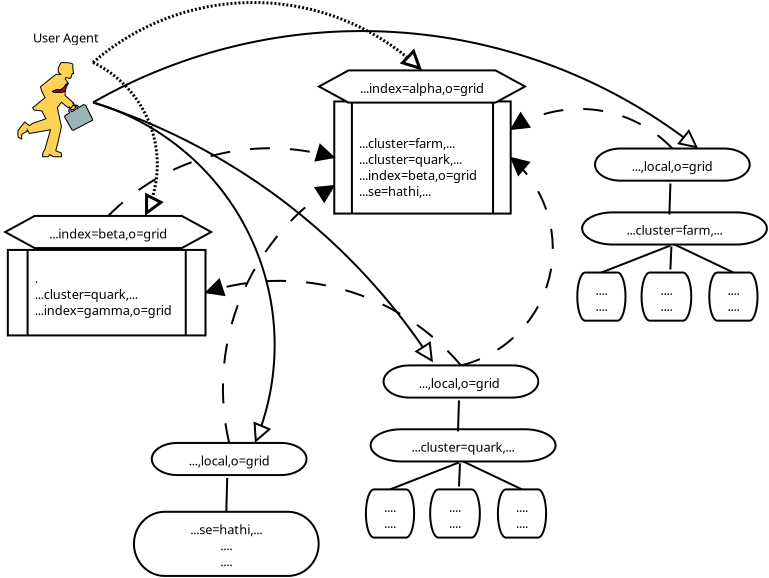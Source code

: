 <?xml version="1.0" encoding="UTF-8"?>
<dia:diagram xmlns:dia="http://www.lysator.liu.se/~alla/dia/">
  <dia:layer name="Background" visible="true">
    <dia:group>
      <dia:object type="Flowchart - Terminal" version="0" id="O0">
        <dia:attribute name="obj_pos">
          <dia:point val="21.529,19.15"/>
        </dia:attribute>
        <dia:attribute name="obj_bb">
          <dia:rectangle val="21.48,19.1;29.315,20.807"/>
        </dia:attribute>
        <dia:attribute name="elem_corner">
          <dia:point val="21.529,19.15"/>
        </dia:attribute>
        <dia:attribute name="elem_width">
          <dia:real val="7.736"/>
        </dia:attribute>
        <dia:attribute name="elem_height">
          <dia:real val="1.607"/>
        </dia:attribute>
        <dia:attribute name="show_background">
          <dia:boolean val="true"/>
        </dia:attribute>
        <dia:attribute name="flip_horizontal">
          <dia:boolean val="false"/>
        </dia:attribute>
        <dia:attribute name="flip_vertical">
          <dia:boolean val="false"/>
        </dia:attribute>
        <dia:attribute name="padding">
          <dia:real val="0.354"/>
        </dia:attribute>
        <dia:attribute name="text">
          <dia:composite type="text">
            <dia:attribute name="string">
              <dia:string>#...,local,o=grid#</dia:string>
            </dia:attribute>
            <dia:attribute name="font">
              <dia:font family="sans" style="0" name="Helvetica"/>
            </dia:attribute>
            <dia:attribute name="height">
              <dia:real val="0.8"/>
            </dia:attribute>
            <dia:attribute name="pos">
              <dia:point val="25.397,20.204"/>
            </dia:attribute>
            <dia:attribute name="color">
              <dia:color val="#000000"/>
            </dia:attribute>
            <dia:attribute name="alignment">
              <dia:enum val="1"/>
            </dia:attribute>
          </dia:composite>
        </dia:attribute>
      </dia:object>
      <dia:object type="Standard - Text" version="0" id="O1">
        <dia:attribute name="obj_pos">
          <dia:point val="26.15,19.35"/>
        </dia:attribute>
        <dia:attribute name="obj_bb">
          <dia:rectangle val="26.15,18.7;26.15,19.7"/>
        </dia:attribute>
        <dia:attribute name="text">
          <dia:composite type="text">
            <dia:attribute name="string">
              <dia:string>##</dia:string>
            </dia:attribute>
            <dia:attribute name="font">
              <dia:font family="sans" style="0" name="Helvetica"/>
            </dia:attribute>
            <dia:attribute name="height">
              <dia:real val="0.8"/>
            </dia:attribute>
            <dia:attribute name="pos">
              <dia:point val="26.15,19.35"/>
            </dia:attribute>
            <dia:attribute name="color">
              <dia:color val="#000000"/>
            </dia:attribute>
            <dia:attribute name="alignment">
              <dia:enum val="0"/>
            </dia:attribute>
          </dia:composite>
        </dia:attribute>
      </dia:object>
      <dia:object type="Flowchart - Terminal" version="0" id="O2">
        <dia:attribute name="obj_pos">
          <dia:point val="20.887,22.343"/>
        </dia:attribute>
        <dia:attribute name="obj_bb">
          <dia:rectangle val="20.837,22.293;30.173,24"/>
        </dia:attribute>
        <dia:attribute name="elem_corner">
          <dia:point val="20.887,22.343"/>
        </dia:attribute>
        <dia:attribute name="elem_width">
          <dia:real val="9.236"/>
        </dia:attribute>
        <dia:attribute name="elem_height">
          <dia:real val="1.607"/>
        </dia:attribute>
        <dia:attribute name="show_background">
          <dia:boolean val="true"/>
        </dia:attribute>
        <dia:attribute name="flip_horizontal">
          <dia:boolean val="false"/>
        </dia:attribute>
        <dia:attribute name="flip_vertical">
          <dia:boolean val="false"/>
        </dia:attribute>
        <dia:attribute name="padding">
          <dia:real val="0.354"/>
        </dia:attribute>
        <dia:attribute name="text">
          <dia:composite type="text">
            <dia:attribute name="string">
              <dia:string>#...cluster=quark,...#</dia:string>
            </dia:attribute>
            <dia:attribute name="font">
              <dia:font family="sans" style="0" name="Helvetica"/>
            </dia:attribute>
            <dia:attribute name="height">
              <dia:real val="0.8"/>
            </dia:attribute>
            <dia:attribute name="pos">
              <dia:point val="25.505,23.396"/>
            </dia:attribute>
            <dia:attribute name="color">
              <dia:color val="#000000"/>
            </dia:attribute>
            <dia:attribute name="alignment">
              <dia:enum val="1"/>
            </dia:attribute>
          </dia:composite>
        </dia:attribute>
      </dia:object>
      <dia:object type="Flowchart - Terminal" version="0" id="O3">
        <dia:attribute name="obj_pos">
          <dia:point val="27.245,25.35"/>
        </dia:attribute>
        <dia:attribute name="obj_bb">
          <dia:rectangle val="27.195,25.3;29.705,27.807"/>
        </dia:attribute>
        <dia:attribute name="elem_corner">
          <dia:point val="27.245,25.35"/>
        </dia:attribute>
        <dia:attribute name="elem_width">
          <dia:real val="2.411"/>
        </dia:attribute>
        <dia:attribute name="elem_height">
          <dia:real val="2.407"/>
        </dia:attribute>
        <dia:attribute name="show_background">
          <dia:boolean val="true"/>
        </dia:attribute>
        <dia:attribute name="flip_horizontal">
          <dia:boolean val="false"/>
        </dia:attribute>
        <dia:attribute name="flip_vertical">
          <dia:boolean val="false"/>
        </dia:attribute>
        <dia:attribute name="padding">
          <dia:real val="0.354"/>
        </dia:attribute>
        <dia:attribute name="text">
          <dia:composite type="text">
            <dia:attribute name="string">
              <dia:string>#....
....#</dia:string>
            </dia:attribute>
            <dia:attribute name="font">
              <dia:font family="sans" style="0" name="Helvetica"/>
            </dia:attribute>
            <dia:attribute name="height">
              <dia:real val="0.8"/>
            </dia:attribute>
            <dia:attribute name="pos">
              <dia:point val="28.45,26.404"/>
            </dia:attribute>
            <dia:attribute name="color">
              <dia:color val="#000000"/>
            </dia:attribute>
            <dia:attribute name="alignment">
              <dia:enum val="1"/>
            </dia:attribute>
          </dia:composite>
        </dia:attribute>
      </dia:object>
      <dia:object type="Flowchart - Terminal" version="0" id="O4">
        <dia:attribute name="obj_pos">
          <dia:point val="20.645,25.35"/>
        </dia:attribute>
        <dia:attribute name="obj_bb">
          <dia:rectangle val="20.595,25.3;23.105,27.807"/>
        </dia:attribute>
        <dia:attribute name="elem_corner">
          <dia:point val="20.645,25.35"/>
        </dia:attribute>
        <dia:attribute name="elem_width">
          <dia:real val="2.411"/>
        </dia:attribute>
        <dia:attribute name="elem_height">
          <dia:real val="2.407"/>
        </dia:attribute>
        <dia:attribute name="show_background">
          <dia:boolean val="true"/>
        </dia:attribute>
        <dia:attribute name="flip_horizontal">
          <dia:boolean val="false"/>
        </dia:attribute>
        <dia:attribute name="flip_vertical">
          <dia:boolean val="false"/>
        </dia:attribute>
        <dia:attribute name="padding">
          <dia:real val="0.354"/>
        </dia:attribute>
        <dia:attribute name="text">
          <dia:composite type="text">
            <dia:attribute name="string">
              <dia:string>#....
....#</dia:string>
            </dia:attribute>
            <dia:attribute name="font">
              <dia:font family="sans" style="0" name="Helvetica"/>
            </dia:attribute>
            <dia:attribute name="height">
              <dia:real val="0.8"/>
            </dia:attribute>
            <dia:attribute name="pos">
              <dia:point val="21.85,26.404"/>
            </dia:attribute>
            <dia:attribute name="color">
              <dia:color val="#000000"/>
            </dia:attribute>
            <dia:attribute name="alignment">
              <dia:enum val="1"/>
            </dia:attribute>
          </dia:composite>
        </dia:attribute>
      </dia:object>
      <dia:object type="Flowchart - Terminal" version="0" id="O5">
        <dia:attribute name="obj_pos">
          <dia:point val="23.857,25.35"/>
        </dia:attribute>
        <dia:attribute name="obj_bb">
          <dia:rectangle val="23.807,25.3;26.393,27.807"/>
        </dia:attribute>
        <dia:attribute name="elem_corner">
          <dia:point val="23.857,25.35"/>
        </dia:attribute>
        <dia:attribute name="elem_width">
          <dia:real val="2.486"/>
        </dia:attribute>
        <dia:attribute name="elem_height">
          <dia:real val="2.407"/>
        </dia:attribute>
        <dia:attribute name="show_background">
          <dia:boolean val="true"/>
        </dia:attribute>
        <dia:attribute name="flip_horizontal">
          <dia:boolean val="false"/>
        </dia:attribute>
        <dia:attribute name="flip_vertical">
          <dia:boolean val="false"/>
        </dia:attribute>
        <dia:attribute name="padding">
          <dia:real val="0.354"/>
        </dia:attribute>
        <dia:attribute name="text">
          <dia:composite type="text">
            <dia:attribute name="string">
              <dia:string>#....
....#</dia:string>
            </dia:attribute>
            <dia:attribute name="font">
              <dia:font family="sans" style="0" name="Helvetica"/>
            </dia:attribute>
            <dia:attribute name="height">
              <dia:real val="0.8"/>
            </dia:attribute>
            <dia:attribute name="pos">
              <dia:point val="25.1,26.404"/>
            </dia:attribute>
            <dia:attribute name="color">
              <dia:color val="#000000"/>
            </dia:attribute>
            <dia:attribute name="alignment">
              <dia:enum val="1"/>
            </dia:attribute>
          </dia:composite>
        </dia:attribute>
      </dia:object>
      <dia:object type="Standard - Line" version="0" id="O6">
        <dia:attribute name="obj_pos">
          <dia:point val="25.3,20.9"/>
        </dia:attribute>
        <dia:attribute name="obj_bb">
          <dia:rectangle val="25.198,20.848;25.352,22.502"/>
        </dia:attribute>
        <dia:attribute name="conn_endpoints">
          <dia:point val="25.3,20.9"/>
          <dia:point val="25.25,22.45"/>
        </dia:attribute>
        <dia:attribute name="numcp">
          <dia:int val="1"/>
        </dia:attribute>
      </dia:object>
      <dia:object type="Standard - Line" version="0" id="O7">
        <dia:attribute name="obj_pos">
          <dia:point val="21.85,25.35"/>
        </dia:attribute>
        <dia:attribute name="obj_bb">
          <dia:rectangle val="21.785,23.935;25.365,25.415"/>
        </dia:attribute>
        <dia:attribute name="conn_endpoints">
          <dia:point val="21.85,25.35"/>
          <dia:point val="25.3,24"/>
        </dia:attribute>
        <dia:attribute name="numcp">
          <dia:int val="1"/>
        </dia:attribute>
        <dia:connections>
          <dia:connection handle="0" to="O4" connection="2"/>
        </dia:connections>
      </dia:object>
      <dia:object type="Standard - Line" version="0" id="O8">
        <dia:attribute name="obj_pos">
          <dia:point val="28.45,25.35"/>
        </dia:attribute>
        <dia:attribute name="obj_bb">
          <dia:rectangle val="25.439,23.883;28.517,25.417"/>
        </dia:attribute>
        <dia:attribute name="conn_endpoints">
          <dia:point val="28.45,25.35"/>
          <dia:point val="25.505,23.95"/>
        </dia:attribute>
        <dia:attribute name="numcp">
          <dia:int val="1"/>
        </dia:attribute>
        <dia:connections>
          <dia:connection handle="0" to="O3" connection="2"/>
          <dia:connection handle="1" to="O2" connection="14"/>
        </dia:connections>
      </dia:object>
      <dia:object type="Standard - Line" version="0" id="O9">
        <dia:attribute name="obj_pos">
          <dia:point val="25.3,25.2"/>
        </dia:attribute>
        <dia:attribute name="obj_bb">
          <dia:rectangle val="25.248,23.998;25.402,25.252"/>
        </dia:attribute>
        <dia:attribute name="conn_endpoints">
          <dia:point val="25.3,25.2"/>
          <dia:point val="25.35,24.05"/>
        </dia:attribute>
        <dia:attribute name="numcp">
          <dia:int val="1"/>
        </dia:attribute>
      </dia:object>
    </dia:group>
    <dia:group>
      <dia:object type="Flowchart - Terminal" version="0" id="O10">
        <dia:attribute name="obj_pos">
          <dia:point val="32.1,8.305"/>
        </dia:attribute>
        <dia:attribute name="obj_bb">
          <dia:rectangle val="32.05,8.255;39.886,9.962"/>
        </dia:attribute>
        <dia:attribute name="elem_corner">
          <dia:point val="32.1,8.305"/>
        </dia:attribute>
        <dia:attribute name="elem_width">
          <dia:real val="7.736"/>
        </dia:attribute>
        <dia:attribute name="elem_height">
          <dia:real val="1.607"/>
        </dia:attribute>
        <dia:attribute name="show_background">
          <dia:boolean val="true"/>
        </dia:attribute>
        <dia:attribute name="flip_horizontal">
          <dia:boolean val="false"/>
        </dia:attribute>
        <dia:attribute name="flip_vertical">
          <dia:boolean val="false"/>
        </dia:attribute>
        <dia:attribute name="padding">
          <dia:real val="0.354"/>
        </dia:attribute>
        <dia:attribute name="text">
          <dia:composite type="text">
            <dia:attribute name="string">
              <dia:string>#...,local,o=grid#</dia:string>
            </dia:attribute>
            <dia:attribute name="font">
              <dia:font family="sans" style="0" name="Helvetica"/>
            </dia:attribute>
            <dia:attribute name="height">
              <dia:real val="0.8"/>
            </dia:attribute>
            <dia:attribute name="pos">
              <dia:point val="35.968,9.359"/>
            </dia:attribute>
            <dia:attribute name="color">
              <dia:color val="#000000"/>
            </dia:attribute>
            <dia:attribute name="alignment">
              <dia:enum val="1"/>
            </dia:attribute>
          </dia:composite>
        </dia:attribute>
      </dia:object>
      <dia:object type="Standard - Text" version="0" id="O11">
        <dia:attribute name="obj_pos">
          <dia:point val="36.72,8.505"/>
        </dia:attribute>
        <dia:attribute name="obj_bb">
          <dia:rectangle val="36.72,7.855;36.72,8.855"/>
        </dia:attribute>
        <dia:attribute name="text">
          <dia:composite type="text">
            <dia:attribute name="string">
              <dia:string>##</dia:string>
            </dia:attribute>
            <dia:attribute name="font">
              <dia:font family="sans" style="0" name="Helvetica"/>
            </dia:attribute>
            <dia:attribute name="height">
              <dia:real val="0.8"/>
            </dia:attribute>
            <dia:attribute name="pos">
              <dia:point val="36.72,8.505"/>
            </dia:attribute>
            <dia:attribute name="color">
              <dia:color val="#000000"/>
            </dia:attribute>
            <dia:attribute name="alignment">
              <dia:enum val="0"/>
            </dia:attribute>
          </dia:composite>
        </dia:attribute>
      </dia:object>
      <dia:object type="Flowchart - Terminal" version="0" id="O12">
        <dia:attribute name="obj_pos">
          <dia:point val="31.458,11.498"/>
        </dia:attribute>
        <dia:attribute name="obj_bb">
          <dia:rectangle val="31.408,11.448;40.743,13.155"/>
        </dia:attribute>
        <dia:attribute name="elem_corner">
          <dia:point val="31.458,11.498"/>
        </dia:attribute>
        <dia:attribute name="elem_width">
          <dia:real val="9.236"/>
        </dia:attribute>
        <dia:attribute name="elem_height">
          <dia:real val="1.607"/>
        </dia:attribute>
        <dia:attribute name="show_background">
          <dia:boolean val="true"/>
        </dia:attribute>
        <dia:attribute name="flip_horizontal">
          <dia:boolean val="false"/>
        </dia:attribute>
        <dia:attribute name="flip_vertical">
          <dia:boolean val="false"/>
        </dia:attribute>
        <dia:attribute name="padding">
          <dia:real val="0.354"/>
        </dia:attribute>
        <dia:attribute name="text">
          <dia:composite type="text">
            <dia:attribute name="string">
              <dia:string>#...cluster=farm,...#</dia:string>
            </dia:attribute>
            <dia:attribute name="font">
              <dia:font family="sans" style="0" name="Helvetica"/>
            </dia:attribute>
            <dia:attribute name="height">
              <dia:real val="0.8"/>
            </dia:attribute>
            <dia:attribute name="pos">
              <dia:point val="36.076,12.551"/>
            </dia:attribute>
            <dia:attribute name="color">
              <dia:color val="#000000"/>
            </dia:attribute>
            <dia:attribute name="alignment">
              <dia:enum val="1"/>
            </dia:attribute>
          </dia:composite>
        </dia:attribute>
      </dia:object>
      <dia:object type="Flowchart - Terminal" version="0" id="O13">
        <dia:attribute name="obj_pos">
          <dia:point val="37.815,14.505"/>
        </dia:attribute>
        <dia:attribute name="obj_bb">
          <dia:rectangle val="37.765,14.455;40.276,16.962"/>
        </dia:attribute>
        <dia:attribute name="elem_corner">
          <dia:point val="37.815,14.505"/>
        </dia:attribute>
        <dia:attribute name="elem_width">
          <dia:real val="2.411"/>
        </dia:attribute>
        <dia:attribute name="elem_height">
          <dia:real val="2.407"/>
        </dia:attribute>
        <dia:attribute name="show_background">
          <dia:boolean val="true"/>
        </dia:attribute>
        <dia:attribute name="flip_horizontal">
          <dia:boolean val="false"/>
        </dia:attribute>
        <dia:attribute name="flip_vertical">
          <dia:boolean val="false"/>
        </dia:attribute>
        <dia:attribute name="padding">
          <dia:real val="0.354"/>
        </dia:attribute>
        <dia:attribute name="text">
          <dia:composite type="text">
            <dia:attribute name="string">
              <dia:string>#....
....#</dia:string>
            </dia:attribute>
            <dia:attribute name="font">
              <dia:font family="sans" style="0" name="Helvetica"/>
            </dia:attribute>
            <dia:attribute name="height">
              <dia:real val="0.8"/>
            </dia:attribute>
            <dia:attribute name="pos">
              <dia:point val="39.02,15.559"/>
            </dia:attribute>
            <dia:attribute name="color">
              <dia:color val="#000000"/>
            </dia:attribute>
            <dia:attribute name="alignment">
              <dia:enum val="1"/>
            </dia:attribute>
          </dia:composite>
        </dia:attribute>
      </dia:object>
      <dia:object type="Flowchart - Terminal" version="0" id="O14">
        <dia:attribute name="obj_pos">
          <dia:point val="31.215,14.505"/>
        </dia:attribute>
        <dia:attribute name="obj_bb">
          <dia:rectangle val="31.165,14.455;33.676,16.962"/>
        </dia:attribute>
        <dia:attribute name="elem_corner">
          <dia:point val="31.215,14.505"/>
        </dia:attribute>
        <dia:attribute name="elem_width">
          <dia:real val="2.411"/>
        </dia:attribute>
        <dia:attribute name="elem_height">
          <dia:real val="2.407"/>
        </dia:attribute>
        <dia:attribute name="show_background">
          <dia:boolean val="true"/>
        </dia:attribute>
        <dia:attribute name="flip_horizontal">
          <dia:boolean val="false"/>
        </dia:attribute>
        <dia:attribute name="flip_vertical">
          <dia:boolean val="false"/>
        </dia:attribute>
        <dia:attribute name="padding">
          <dia:real val="0.354"/>
        </dia:attribute>
        <dia:attribute name="text">
          <dia:composite type="text">
            <dia:attribute name="string">
              <dia:string>#....
....#</dia:string>
            </dia:attribute>
            <dia:attribute name="font">
              <dia:font family="sans" style="0" name="Helvetica"/>
            </dia:attribute>
            <dia:attribute name="height">
              <dia:real val="0.8"/>
            </dia:attribute>
            <dia:attribute name="pos">
              <dia:point val="32.42,15.559"/>
            </dia:attribute>
            <dia:attribute name="color">
              <dia:color val="#000000"/>
            </dia:attribute>
            <dia:attribute name="alignment">
              <dia:enum val="1"/>
            </dia:attribute>
          </dia:composite>
        </dia:attribute>
      </dia:object>
      <dia:object type="Flowchart - Terminal" version="0" id="O15">
        <dia:attribute name="obj_pos">
          <dia:point val="34.428,14.505"/>
        </dia:attribute>
        <dia:attribute name="obj_bb">
          <dia:rectangle val="34.377,14.455;36.963,16.962"/>
        </dia:attribute>
        <dia:attribute name="elem_corner">
          <dia:point val="34.428,14.505"/>
        </dia:attribute>
        <dia:attribute name="elem_width">
          <dia:real val="2.486"/>
        </dia:attribute>
        <dia:attribute name="elem_height">
          <dia:real val="2.407"/>
        </dia:attribute>
        <dia:attribute name="show_background">
          <dia:boolean val="true"/>
        </dia:attribute>
        <dia:attribute name="flip_horizontal">
          <dia:boolean val="false"/>
        </dia:attribute>
        <dia:attribute name="flip_vertical">
          <dia:boolean val="false"/>
        </dia:attribute>
        <dia:attribute name="padding">
          <dia:real val="0.354"/>
        </dia:attribute>
        <dia:attribute name="text">
          <dia:composite type="text">
            <dia:attribute name="string">
              <dia:string>#....
....#</dia:string>
            </dia:attribute>
            <dia:attribute name="font">
              <dia:font family="sans" style="0" name="Helvetica"/>
            </dia:attribute>
            <dia:attribute name="height">
              <dia:real val="0.8"/>
            </dia:attribute>
            <dia:attribute name="pos">
              <dia:point val="35.67,15.559"/>
            </dia:attribute>
            <dia:attribute name="color">
              <dia:color val="#000000"/>
            </dia:attribute>
            <dia:attribute name="alignment">
              <dia:enum val="1"/>
            </dia:attribute>
          </dia:composite>
        </dia:attribute>
      </dia:object>
      <dia:object type="Standard - Line" version="0" id="O16">
        <dia:attribute name="obj_pos">
          <dia:point val="35.87,10.055"/>
        </dia:attribute>
        <dia:attribute name="obj_bb">
          <dia:rectangle val="35.769,10.003;35.922,11.657"/>
        </dia:attribute>
        <dia:attribute name="conn_endpoints">
          <dia:point val="35.87,10.055"/>
          <dia:point val="35.82,11.605"/>
        </dia:attribute>
        <dia:attribute name="numcp">
          <dia:int val="1"/>
        </dia:attribute>
      </dia:object>
      <dia:object type="Standard - Line" version="0" id="O17">
        <dia:attribute name="obj_pos">
          <dia:point val="32.42,14.505"/>
        </dia:attribute>
        <dia:attribute name="obj_bb">
          <dia:rectangle val="32.355,13.09;35.935,14.57"/>
        </dia:attribute>
        <dia:attribute name="conn_endpoints">
          <dia:point val="32.42,14.505"/>
          <dia:point val="35.87,13.155"/>
        </dia:attribute>
        <dia:attribute name="numcp">
          <dia:int val="1"/>
        </dia:attribute>
        <dia:connections>
          <dia:connection handle="0" to="O14" connection="2"/>
        </dia:connections>
      </dia:object>
      <dia:object type="Standard - Line" version="0" id="O18">
        <dia:attribute name="obj_pos">
          <dia:point val="39.02,14.505"/>
        </dia:attribute>
        <dia:attribute name="obj_bb">
          <dia:rectangle val="36.009,13.038;39.087,14.572"/>
        </dia:attribute>
        <dia:attribute name="conn_endpoints">
          <dia:point val="39.02,14.505"/>
          <dia:point val="36.076,13.105"/>
        </dia:attribute>
        <dia:attribute name="numcp">
          <dia:int val="1"/>
        </dia:attribute>
        <dia:connections>
          <dia:connection handle="0" to="O13" connection="2"/>
          <dia:connection handle="1" to="O12" connection="14"/>
        </dia:connections>
      </dia:object>
      <dia:object type="Standard - Line" version="0" id="O19">
        <dia:attribute name="obj_pos">
          <dia:point val="35.87,14.355"/>
        </dia:attribute>
        <dia:attribute name="obj_bb">
          <dia:rectangle val="35.818,13.153;35.972,14.407"/>
        </dia:attribute>
        <dia:attribute name="conn_endpoints">
          <dia:point val="35.87,14.355"/>
          <dia:point val="35.92,13.205"/>
        </dia:attribute>
        <dia:attribute name="numcp">
          <dia:int val="1"/>
        </dia:attribute>
      </dia:object>
    </dia:group>
    <dia:group>
      <dia:object type="Flowchart - Terminal" version="0" id="O20">
        <dia:attribute name="obj_pos">
          <dia:point val="9.94,23.025"/>
        </dia:attribute>
        <dia:attribute name="obj_bb">
          <dia:rectangle val="9.89,22.975;17.726,24.682"/>
        </dia:attribute>
        <dia:attribute name="elem_corner">
          <dia:point val="9.94,23.025"/>
        </dia:attribute>
        <dia:attribute name="elem_width">
          <dia:real val="7.736"/>
        </dia:attribute>
        <dia:attribute name="elem_height">
          <dia:real val="1.607"/>
        </dia:attribute>
        <dia:attribute name="show_background">
          <dia:boolean val="true"/>
        </dia:attribute>
        <dia:attribute name="flip_horizontal">
          <dia:boolean val="false"/>
        </dia:attribute>
        <dia:attribute name="flip_vertical">
          <dia:boolean val="false"/>
        </dia:attribute>
        <dia:attribute name="padding">
          <dia:real val="0.354"/>
        </dia:attribute>
        <dia:attribute name="text">
          <dia:composite type="text">
            <dia:attribute name="string">
              <dia:string>#...,local,o=grid#</dia:string>
            </dia:attribute>
            <dia:attribute name="font">
              <dia:font family="sans" style="0" name="Helvetica"/>
            </dia:attribute>
            <dia:attribute name="height">
              <dia:real val="0.8"/>
            </dia:attribute>
            <dia:attribute name="pos">
              <dia:point val="13.808,24.079"/>
            </dia:attribute>
            <dia:attribute name="color">
              <dia:color val="#000000"/>
            </dia:attribute>
            <dia:attribute name="alignment">
              <dia:enum val="1"/>
            </dia:attribute>
          </dia:composite>
        </dia:attribute>
      </dia:object>
      <dia:object type="Standard - Text" version="0" id="O21">
        <dia:attribute name="obj_pos">
          <dia:point val="14.56,23.225"/>
        </dia:attribute>
        <dia:attribute name="obj_bb">
          <dia:rectangle val="14.56,22.575;14.56,23.575"/>
        </dia:attribute>
        <dia:attribute name="text">
          <dia:composite type="text">
            <dia:attribute name="string">
              <dia:string>##</dia:string>
            </dia:attribute>
            <dia:attribute name="font">
              <dia:font family="sans" style="0" name="Helvetica"/>
            </dia:attribute>
            <dia:attribute name="height">
              <dia:real val="0.8"/>
            </dia:attribute>
            <dia:attribute name="pos">
              <dia:point val="14.56,23.225"/>
            </dia:attribute>
            <dia:attribute name="color">
              <dia:color val="#000000"/>
            </dia:attribute>
            <dia:attribute name="alignment">
              <dia:enum val="0"/>
            </dia:attribute>
          </dia:composite>
        </dia:attribute>
      </dia:object>
      <dia:object type="Flowchart - Terminal" version="0" id="O22">
        <dia:attribute name="obj_pos">
          <dia:point val="9.048,26.468"/>
        </dia:attribute>
        <dia:attribute name="obj_bb">
          <dia:rectangle val="8.998,26.418;18.334,29.725"/>
        </dia:attribute>
        <dia:attribute name="elem_corner">
          <dia:point val="9.048,26.468"/>
        </dia:attribute>
        <dia:attribute name="elem_width">
          <dia:real val="9.236"/>
        </dia:attribute>
        <dia:attribute name="elem_height">
          <dia:real val="3.207"/>
        </dia:attribute>
        <dia:attribute name="show_background">
          <dia:boolean val="true"/>
        </dia:attribute>
        <dia:attribute name="flip_horizontal">
          <dia:boolean val="false"/>
        </dia:attribute>
        <dia:attribute name="flip_vertical">
          <dia:boolean val="false"/>
        </dia:attribute>
        <dia:attribute name="padding">
          <dia:real val="0.354"/>
        </dia:attribute>
        <dia:attribute name="text">
          <dia:composite type="text">
            <dia:attribute name="string">
              <dia:string>#...se=hathi,...
....
....#</dia:string>
            </dia:attribute>
            <dia:attribute name="font">
              <dia:font family="sans" style="0" name="Helvetica"/>
            </dia:attribute>
            <dia:attribute name="height">
              <dia:real val="0.8"/>
            </dia:attribute>
            <dia:attribute name="pos">
              <dia:point val="13.666,27.521"/>
            </dia:attribute>
            <dia:attribute name="color">
              <dia:color val="#000000"/>
            </dia:attribute>
            <dia:attribute name="alignment">
              <dia:enum val="1"/>
            </dia:attribute>
          </dia:composite>
        </dia:attribute>
      </dia:object>
      <dia:object type="Standard - Line" version="0" id="O23">
        <dia:attribute name="obj_pos">
          <dia:point val="13.71,24.775"/>
        </dia:attribute>
        <dia:attribute name="obj_bb">
          <dia:rectangle val="13.614,24.724;13.762,26.519"/>
        </dia:attribute>
        <dia:attribute name="conn_endpoints">
          <dia:point val="13.71,24.775"/>
          <dia:point val="13.666,26.468"/>
        </dia:attribute>
        <dia:attribute name="numcp">
          <dia:int val="1"/>
        </dia:attribute>
        <dia:connections>
          <dia:connection handle="1" to="O22" connection="2"/>
        </dia:connections>
      </dia:object>
    </dia:group>
    <dia:object type="Standard - Arc" version="0" id="O24">
      <dia:attribute name="obj_pos">
        <dia:point val="35.968,8.305"/>
      </dia:attribute>
      <dia:attribute name="obj_bb">
        <dia:rectangle val="27.742,6.277;36.023,8.361"/>
      </dia:attribute>
      <dia:attribute name="conn_endpoints">
        <dia:point val="35.968,8.305"/>
        <dia:point val="27.886,7.352"/>
      </dia:attribute>
      <dia:attribute name="curve_distance">
        <dia:real val="1.468"/>
      </dia:attribute>
      <dia:attribute name="line_style">
        <dia:enum val="1"/>
      </dia:attribute>
      <dia:attribute name="end_arrow">
        <dia:enum val="3"/>
      </dia:attribute>
      <dia:attribute name="end_arrow_length">
        <dia:real val="0.8"/>
      </dia:attribute>
      <dia:attribute name="end_arrow_width">
        <dia:real val="0.8"/>
      </dia:attribute>
      <dia:connections>
        <dia:connection handle="0" to="O10" connection="2"/>
        <dia:connection handle="1" to="O31" connection="9"/>
      </dia:connections>
    </dia:object>
    <dia:object type="Standard - Arc" version="0" id="O25">
      <dia:attribute name="obj_pos">
        <dia:point val="25.397,19.15"/>
      </dia:attribute>
      <dia:attribute name="obj_bb">
        <dia:rectangle val="25.337,8.519;30.04,19.21"/>
      </dia:attribute>
      <dia:attribute name="conn_endpoints">
        <dia:point val="25.397,19.15"/>
        <dia:point val="27.886,8.754"/>
      </dia:attribute>
      <dia:attribute name="curve_distance">
        <dia:real val="3.274"/>
      </dia:attribute>
      <dia:attribute name="line_style">
        <dia:enum val="1"/>
      </dia:attribute>
      <dia:attribute name="end_arrow">
        <dia:enum val="3"/>
      </dia:attribute>
      <dia:attribute name="end_arrow_length">
        <dia:real val="0.8"/>
      </dia:attribute>
      <dia:attribute name="end_arrow_width">
        <dia:real val="0.8"/>
      </dia:attribute>
      <dia:connections>
        <dia:connection handle="0" to="O0" connection="2"/>
        <dia:connection handle="1" to="O31" connection="10"/>
      </dia:connections>
    </dia:object>
    <dia:object type="Standard - Arc" version="0" id="O26">
      <dia:attribute name="obj_pos">
        <dia:point val="13.808,23.025"/>
      </dia:attribute>
      <dia:attribute name="obj_bb">
        <dia:rectangle val="13.447,9.807;19.824,23.09"/>
      </dia:attribute>
      <dia:attribute name="conn_endpoints">
        <dia:point val="13.808,23.025"/>
        <dia:point val="19.064,10.155"/>
      </dia:attribute>
      <dia:attribute name="curve_distance">
        <dia:real val="-2.209"/>
      </dia:attribute>
      <dia:attribute name="line_style">
        <dia:enum val="1"/>
      </dia:attribute>
      <dia:attribute name="end_arrow">
        <dia:enum val="3"/>
      </dia:attribute>
      <dia:attribute name="end_arrow_length">
        <dia:real val="0.8"/>
      </dia:attribute>
      <dia:attribute name="end_arrow_width">
        <dia:real val="0.8"/>
      </dia:attribute>
      <dia:connections>
        <dia:connection handle="0" to="O20" connection="2"/>
        <dia:connection handle="1" to="O31" connection="7"/>
      </dia:connections>
    </dia:object>
    <dia:object type="Standard - Arc" version="0" id="O27">
      <dia:attribute name="obj_pos">
        <dia:point val="7.759,11.675"/>
      </dia:attribute>
      <dia:attribute name="obj_bb">
        <dia:rectangle val="7.698,8.241;19.313,11.736"/>
      </dia:attribute>
      <dia:attribute name="conn_endpoints">
        <dia:point val="7.759,11.675"/>
        <dia:point val="19.064,8.754"/>
      </dia:attribute>
      <dia:attribute name="curve_distance">
        <dia:real val="-1.613"/>
      </dia:attribute>
      <dia:attribute name="line_style">
        <dia:enum val="1"/>
      </dia:attribute>
      <dia:attribute name="end_arrow">
        <dia:enum val="3"/>
      </dia:attribute>
      <dia:attribute name="end_arrow_length">
        <dia:real val="0.8"/>
      </dia:attribute>
      <dia:attribute name="end_arrow_width">
        <dia:real val="0.8"/>
      </dia:attribute>
      <dia:connections>
        <dia:connection handle="0" to="O30" connection="2"/>
        <dia:connection handle="1" to="O31" connection="6"/>
      </dia:connections>
    </dia:object>
    <dia:object type="Standard - Arc" version="0" id="O28">
      <dia:attribute name="obj_pos">
        <dia:point val="25.397,19.15"/>
      </dia:attribute>
      <dia:attribute name="obj_bb">
        <dia:rectangle val="12.359,14.871;25.459,19.212"/>
      </dia:attribute>
      <dia:attribute name="conn_endpoints">
        <dia:point val="25.397,19.15"/>
        <dia:point val="12.626,15.512"/>
      </dia:attribute>
      <dia:attribute name="curve_distance">
        <dia:real val="2.035"/>
      </dia:attribute>
      <dia:attribute name="line_style">
        <dia:enum val="1"/>
      </dia:attribute>
      <dia:attribute name="end_arrow">
        <dia:enum val="3"/>
      </dia:attribute>
      <dia:attribute name="end_arrow_length">
        <dia:real val="0.8"/>
      </dia:attribute>
      <dia:attribute name="end_arrow_width">
        <dia:real val="0.8"/>
      </dia:attribute>
      <dia:connections>
        <dia:connection handle="0" to="O0" connection="2"/>
        <dia:connection handle="1" to="O29" connection="10"/>
      </dia:connections>
    </dia:object>
    <dia:group>
      <dia:object type="Flowchart - Predefined Process" version="0" id="O29">
        <dia:attribute name="obj_pos">
          <dia:point val="2.742,13.375"/>
        </dia:attribute>
        <dia:attribute name="obj_bb">
          <dia:rectangle val="2.692,13.325;12.676,17.7"/>
        </dia:attribute>
        <dia:attribute name="elem_corner">
          <dia:point val="2.742,13.375"/>
        </dia:attribute>
        <dia:attribute name="elem_width">
          <dia:real val="9.884"/>
        </dia:attribute>
        <dia:attribute name="elem_height">
          <dia:real val="4.275"/>
        </dia:attribute>
        <dia:attribute name="show_background">
          <dia:boolean val="true"/>
        </dia:attribute>
        <dia:attribute name="flip_horizontal">
          <dia:boolean val="false"/>
        </dia:attribute>
        <dia:attribute name="flip_vertical">
          <dia:boolean val="false"/>
        </dia:attribute>
        <dia:attribute name="padding">
          <dia:real val="0.354"/>
        </dia:attribute>
        <dia:attribute name="text">
          <dia:composite type="text">
            <dia:attribute name="string">
              <dia:string>#.
...cluster=quark,...
...index=gamma,o=grid#</dia:string>
            </dia:attribute>
            <dia:attribute name="font">
              <dia:font family="sans" style="0" name="Helvetica"/>
            </dia:attribute>
            <dia:attribute name="height">
              <dia:real val="0.8"/>
            </dia:attribute>
            <dia:attribute name="pos">
              <dia:point val="3.731,14.963"/>
            </dia:attribute>
            <dia:attribute name="color">
              <dia:color val="#000000"/>
            </dia:attribute>
            <dia:attribute name="alignment">
              <dia:enum val="0"/>
            </dia:attribute>
          </dia:composite>
        </dia:attribute>
      </dia:object>
      <dia:object type="Flowchart - Preparation" version="0" id="O30">
        <dia:attribute name="obj_pos">
          <dia:point val="2.609,11.675"/>
        </dia:attribute>
        <dia:attribute name="obj_bb">
          <dia:rectangle val="2.505,11.625;13.014,13.332"/>
        </dia:attribute>
        <dia:attribute name="elem_corner">
          <dia:point val="2.609,11.675"/>
        </dia:attribute>
        <dia:attribute name="elem_width">
          <dia:real val="10.3"/>
        </dia:attribute>
        <dia:attribute name="elem_height">
          <dia:real val="1.607"/>
        </dia:attribute>
        <dia:attribute name="show_background">
          <dia:boolean val="true"/>
        </dia:attribute>
        <dia:attribute name="flip_horizontal">
          <dia:boolean val="false"/>
        </dia:attribute>
        <dia:attribute name="flip_vertical">
          <dia:boolean val="false"/>
        </dia:attribute>
        <dia:attribute name="padding">
          <dia:real val="0.354"/>
        </dia:attribute>
        <dia:attribute name="text">
          <dia:composite type="text">
            <dia:attribute name="string">
              <dia:string>#...index=beta,o=grid#</dia:string>
            </dia:attribute>
            <dia:attribute name="font">
              <dia:font family="sans" style="0" name="Helvetica"/>
            </dia:attribute>
            <dia:attribute name="height">
              <dia:real val="0.8"/>
            </dia:attribute>
            <dia:attribute name="pos">
              <dia:point val="7.759,12.729"/>
            </dia:attribute>
            <dia:attribute name="color">
              <dia:color val="#000000"/>
            </dia:attribute>
            <dia:attribute name="alignment">
              <dia:enum val="1"/>
            </dia:attribute>
          </dia:composite>
        </dia:attribute>
      </dia:object>
    </dia:group>
    <dia:group>
      <dia:object type="Flowchart - Predefined Process" version="0" id="O31">
        <dia:attribute name="obj_pos">
          <dia:point val="19.064,5.95"/>
        </dia:attribute>
        <dia:attribute name="obj_bb">
          <dia:rectangle val="19.014,5.9;27.936,11.607"/>
        </dia:attribute>
        <dia:attribute name="elem_corner">
          <dia:point val="19.064,5.95"/>
        </dia:attribute>
        <dia:attribute name="elem_width">
          <dia:real val="8.821"/>
        </dia:attribute>
        <dia:attribute name="elem_height">
          <dia:real val="5.607"/>
        </dia:attribute>
        <dia:attribute name="show_background">
          <dia:boolean val="true"/>
        </dia:attribute>
        <dia:attribute name="flip_horizontal">
          <dia:boolean val="false"/>
        </dia:attribute>
        <dia:attribute name="flip_vertical">
          <dia:boolean val="false"/>
        </dia:attribute>
        <dia:attribute name="padding">
          <dia:real val="0.354"/>
        </dia:attribute>
        <dia:attribute name="text">
          <dia:composite type="text">
            <dia:attribute name="string">
              <dia:string>#
...cluster=farm,...
...cluster=quark,...
...index=beta,o=grid
...se=hathi,...#</dia:string>
            </dia:attribute>
            <dia:attribute name="font">
              <dia:font family="sans" style="0" name="Helvetica"/>
            </dia:attribute>
            <dia:attribute name="height">
              <dia:real val="0.8"/>
            </dia:attribute>
            <dia:attribute name="pos">
              <dia:point val="19.946,6.754"/>
            </dia:attribute>
            <dia:attribute name="color">
              <dia:color val="#000000"/>
            </dia:attribute>
            <dia:attribute name="alignment">
              <dia:enum val="0"/>
            </dia:attribute>
          </dia:composite>
        </dia:attribute>
      </dia:object>
      <dia:object type="Flowchart - Preparation" version="0" id="O32">
        <dia:attribute name="obj_pos">
          <dia:point val="18.3,4.4"/>
        </dia:attribute>
        <dia:attribute name="obj_bb">
          <dia:rectangle val="18.196,4.35;28.704,6.057"/>
        </dia:attribute>
        <dia:attribute name="elem_corner">
          <dia:point val="18.3,4.4"/>
        </dia:attribute>
        <dia:attribute name="elem_width">
          <dia:real val="10.3"/>
        </dia:attribute>
        <dia:attribute name="elem_height">
          <dia:real val="1.607"/>
        </dia:attribute>
        <dia:attribute name="show_background">
          <dia:boolean val="true"/>
        </dia:attribute>
        <dia:attribute name="flip_horizontal">
          <dia:boolean val="false"/>
        </dia:attribute>
        <dia:attribute name="flip_vertical">
          <dia:boolean val="false"/>
        </dia:attribute>
        <dia:attribute name="padding">
          <dia:real val="0.354"/>
        </dia:attribute>
        <dia:attribute name="text">
          <dia:composite type="text">
            <dia:attribute name="string">
              <dia:string>#...index=alpha,o=grid#</dia:string>
            </dia:attribute>
            <dia:attribute name="font">
              <dia:font family="sans" style="0" name="Helvetica"/>
            </dia:attribute>
            <dia:attribute name="height">
              <dia:real val="0.8"/>
            </dia:attribute>
            <dia:attribute name="pos">
              <dia:point val="23.45,5.454"/>
            </dia:attribute>
            <dia:attribute name="color">
              <dia:color val="#000000"/>
            </dia:attribute>
            <dia:attribute name="alignment">
              <dia:enum val="1"/>
            </dia:attribute>
          </dia:composite>
        </dia:attribute>
      </dia:object>
    </dia:group>
    <dia:object type="Cisco - Running man" version="0" id="O33">
      <dia:attribute name="obj_pos">
        <dia:point val="3,4"/>
      </dia:attribute>
      <dia:attribute name="obj_bb">
        <dia:rectangle val="3,4;7.207,8.718"/>
      </dia:attribute>
      <dia:attribute name="elem_corner">
        <dia:point val="3,4"/>
      </dia:attribute>
      <dia:attribute name="elem_width">
        <dia:real val="4.207"/>
      </dia:attribute>
      <dia:attribute name="elem_height">
        <dia:real val="4.718"/>
      </dia:attribute>
      <dia:attribute name="show_background">
        <dia:boolean val="true"/>
      </dia:attribute>
      <dia:attribute name="flip_horizontal">
        <dia:boolean val="false"/>
      </dia:attribute>
      <dia:attribute name="flip_vertical">
        <dia:boolean val="false"/>
      </dia:attribute>
      <dia:attribute name="padding">
        <dia:real val="0.354"/>
      </dia:attribute>
    </dia:object>
    <dia:object type="Standard - Text" version="0" id="O34">
      <dia:attribute name="obj_pos">
        <dia:point val="4,3"/>
      </dia:attribute>
      <dia:attribute name="obj_bb">
        <dia:rectangle val="4,2.329;7.421,3.393"/>
      </dia:attribute>
      <dia:attribute name="text">
        <dia:composite type="text">
          <dia:attribute name="string">
            <dia:string>#User Agent#</dia:string>
          </dia:attribute>
          <dia:attribute name="font">
            <dia:font family="sans" style="0" name="Helvetica"/>
          </dia:attribute>
          <dia:attribute name="height">
            <dia:real val="0.8"/>
          </dia:attribute>
          <dia:attribute name="pos">
            <dia:point val="4,3"/>
          </dia:attribute>
          <dia:attribute name="color">
            <dia:color val="#000000"/>
          </dia:attribute>
          <dia:attribute name="alignment">
            <dia:enum val="0"/>
          </dia:attribute>
        </dia:composite>
      </dia:attribute>
    </dia:object>
    <dia:object type="Standard - Arc" version="0" id="O35">
      <dia:attribute name="obj_pos">
        <dia:point val="7,4"/>
      </dia:attribute>
      <dia:attribute name="obj_bb">
        <dia:rectangle val="7,4;7,4"/>
      </dia:attribute>
      <dia:attribute name="conn_endpoints">
        <dia:point val="7,4"/>
        <dia:point val="7,4"/>
      </dia:attribute>
      <dia:attribute name="curve_distance">
        <dia:real val="1"/>
      </dia:attribute>
    </dia:object>
    <dia:object type="Standard - Arc" version="0" id="O36">
      <dia:attribute name="obj_pos">
        <dia:point val="7,4"/>
      </dia:attribute>
      <dia:attribute name="obj_bb">
        <dia:rectangle val="6.923,0.929;23.544,5.202"/>
      </dia:attribute>
      <dia:attribute name="conn_endpoints">
        <dia:point val="7,4"/>
        <dia:point val="23.45,4.4"/>
      </dia:attribute>
      <dia:attribute name="curve_distance">
        <dia:real val="-3.194"/>
      </dia:attribute>
      <dia:attribute name="line_width">
        <dia:real val="0.15"/>
      </dia:attribute>
      <dia:attribute name="line_style">
        <dia:enum val="4"/>
      </dia:attribute>
      <dia:attribute name="end_arrow">
        <dia:enum val="12"/>
      </dia:attribute>
      <dia:attribute name="end_arrow_length">
        <dia:real val="0.8"/>
      </dia:attribute>
      <dia:attribute name="end_arrow_width">
        <dia:real val="0.8"/>
      </dia:attribute>
      <dia:connections>
        <dia:connection handle="1" to="O32" connection="2"/>
      </dia:connections>
    </dia:object>
    <dia:object type="Standard - Arc" version="0" id="O37">
      <dia:attribute name="obj_pos">
        <dia:point val="7,4"/>
      </dia:attribute>
      <dia:attribute name="obj_bb">
        <dia:rectangle val="6.905,3.905;10.29,12.003"/>
      </dia:attribute>
      <dia:attribute name="conn_endpoints">
        <dia:point val="7,4"/>
        <dia:point val="9.599,11.675"/>
      </dia:attribute>
      <dia:attribute name="curve_distance">
        <dia:real val="-1.707"/>
      </dia:attribute>
      <dia:attribute name="line_width">
        <dia:real val="0.15"/>
      </dia:attribute>
      <dia:attribute name="line_style">
        <dia:enum val="4"/>
      </dia:attribute>
      <dia:attribute name="end_arrow">
        <dia:enum val="12"/>
      </dia:attribute>
      <dia:attribute name="end_arrow_length">
        <dia:real val="0.8"/>
      </dia:attribute>
      <dia:attribute name="end_arrow_width">
        <dia:real val="0.8"/>
      </dia:attribute>
      <dia:connections>
        <dia:connection handle="1" to="O30" connection="3"/>
      </dia:connections>
    </dia:object>
    <dia:object type="Standard - Arc" version="0" id="O38">
      <dia:attribute name="obj_pos">
        <dia:point val="7,6"/>
      </dia:attribute>
      <dia:attribute name="obj_bb">
        <dia:rectangle val="6.946,2.381;37.368,9.106"/>
      </dia:attribute>
      <dia:attribute name="conn_endpoints">
        <dia:point val="7,6"/>
        <dia:point val="37.257,8.305"/>
      </dia:attribute>
      <dia:attribute name="curve_distance">
        <dia:real val="-4.656"/>
      </dia:attribute>
      <dia:attribute name="end_arrow">
        <dia:enum val="12"/>
      </dia:attribute>
      <dia:attribute name="end_arrow_length">
        <dia:real val="0.8"/>
      </dia:attribute>
      <dia:attribute name="end_arrow_width">
        <dia:real val="0.8"/>
      </dia:attribute>
      <dia:connections>
        <dia:connection handle="1" to="O10" connection="3"/>
      </dia:connections>
    </dia:object>
    <dia:object type="Standard - Arc" version="0" id="O39">
      <dia:attribute name="obj_pos">
        <dia:point val="7,6"/>
      </dia:attribute>
      <dia:attribute name="obj_bb">
        <dia:rectangle val="6.93,5.93;24.526,19.666"/>
      </dia:attribute>
      <dia:attribute name="conn_endpoints">
        <dia:point val="7,6"/>
        <dia:point val="24,19"/>
      </dia:attribute>
      <dia:attribute name="curve_distance">
        <dia:real val="-1.862"/>
      </dia:attribute>
      <dia:attribute name="end_arrow">
        <dia:enum val="12"/>
      </dia:attribute>
      <dia:attribute name="end_arrow_length">
        <dia:real val="0.8"/>
      </dia:attribute>
      <dia:attribute name="end_arrow_width">
        <dia:real val="0.8"/>
      </dia:attribute>
    </dia:object>
    <dia:object type="Standard - Arc" version="0" id="O40">
      <dia:attribute name="obj_pos">
        <dia:point val="7,6"/>
      </dia:attribute>
      <dia:attribute name="obj_bb">
        <dia:rectangle val="6.933,5.933;16.133,23.414"/>
      </dia:attribute>
      <dia:attribute name="conn_endpoints">
        <dia:point val="7,6"/>
        <dia:point val="15.097,23.025"/>
      </dia:attribute>
      <dia:attribute name="curve_distance">
        <dia:real val="-4.218"/>
      </dia:attribute>
      <dia:attribute name="end_arrow">
        <dia:enum val="12"/>
      </dia:attribute>
      <dia:attribute name="end_arrow_length">
        <dia:real val="0.8"/>
      </dia:attribute>
      <dia:attribute name="end_arrow_width">
        <dia:real val="0.8"/>
      </dia:attribute>
      <dia:connections>
        <dia:connection handle="1" to="O20" connection="3"/>
      </dia:connections>
    </dia:object>
  </dia:layer>
</dia:diagram>
